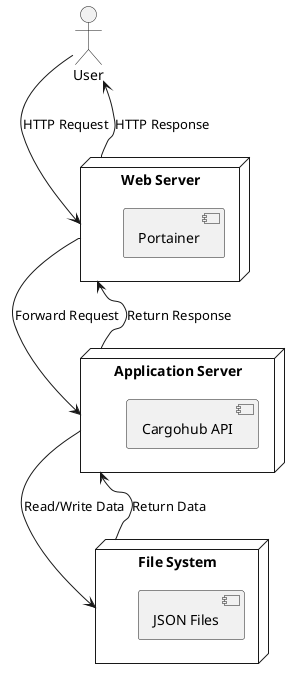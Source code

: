 @startuml
actor User

node "Web Server" as webServer {
    [Portainer]
}

node "Application Server" as appServer {
    [Cargohub API]
}

node "File System" as fileSystem {
    [JSON Files]
}

User --> webServer: HTTP Request
webServer --> appServer: Forward Request
appServer --> fileSystem: Read/Write Data
fileSystem --> appServer: Return Data
appServer --> webServer: Return Response
webServer --> User: HTTP Response

@enduml